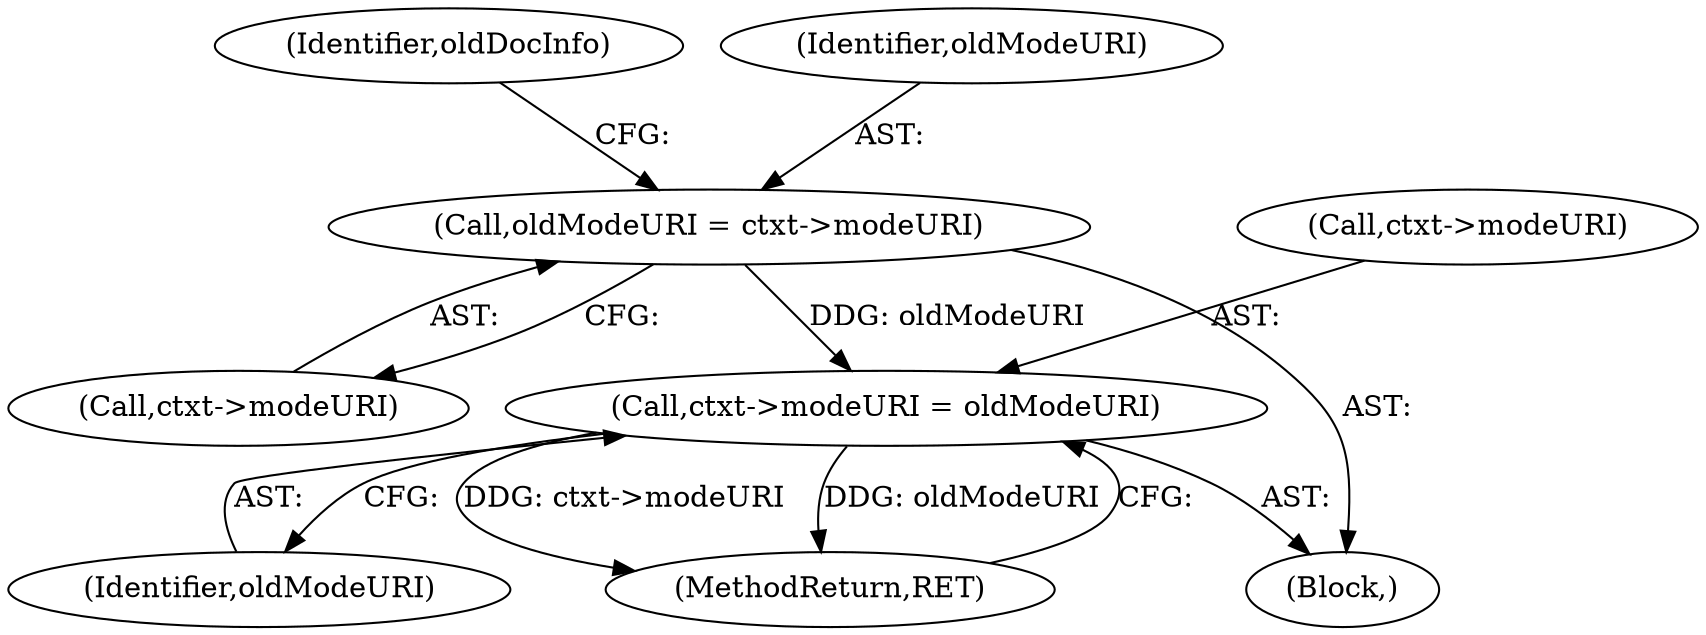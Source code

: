 digraph "0_Chrome_96dbafe288dbe2f0cc45fa3c39daf6d0c37acbab_33@pointer" {
"1000217" [label="(Call,oldModeURI = ctxt->modeURI)"];
"1000974" [label="(Call,ctxt->modeURI = oldModeURI)"];
"1000223" [label="(Identifier,oldDocInfo)"];
"1000125" [label="(Block,)"];
"1000218" [label="(Identifier,oldModeURI)"];
"1000978" [label="(Identifier,oldModeURI)"];
"1000217" [label="(Call,oldModeURI = ctxt->modeURI)"];
"1000974" [label="(Call,ctxt->modeURI = oldModeURI)"];
"1000975" [label="(Call,ctxt->modeURI)"];
"1000979" [label="(MethodReturn,RET)"];
"1000219" [label="(Call,ctxt->modeURI)"];
"1000217" -> "1000125"  [label="AST: "];
"1000217" -> "1000219"  [label="CFG: "];
"1000218" -> "1000217"  [label="AST: "];
"1000219" -> "1000217"  [label="AST: "];
"1000223" -> "1000217"  [label="CFG: "];
"1000217" -> "1000974"  [label="DDG: oldModeURI"];
"1000974" -> "1000125"  [label="AST: "];
"1000974" -> "1000978"  [label="CFG: "];
"1000975" -> "1000974"  [label="AST: "];
"1000978" -> "1000974"  [label="AST: "];
"1000979" -> "1000974"  [label="CFG: "];
"1000974" -> "1000979"  [label="DDG: ctxt->modeURI"];
"1000974" -> "1000979"  [label="DDG: oldModeURI"];
}
